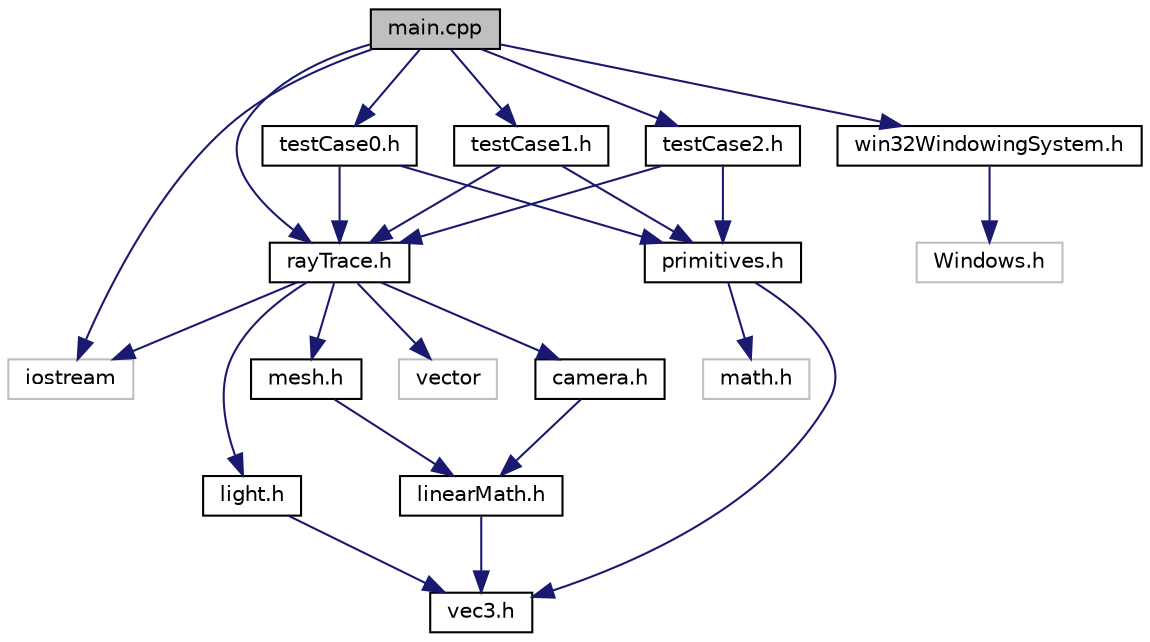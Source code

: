 digraph "main.cpp"
{
  edge [fontname="Helvetica",fontsize="10",labelfontname="Helvetica",labelfontsize="10"];
  node [fontname="Helvetica",fontsize="10",shape=record];
  Node0 [label="main.cpp",height=0.2,width=0.4,color="black", fillcolor="grey75", style="filled", fontcolor="black"];
  Node0 -> Node1 [color="midnightblue",fontsize="10",style="solid",fontname="Helvetica"];
  Node1 [label="iostream",height=0.2,width=0.4,color="grey75", fillcolor="white", style="filled"];
  Node0 -> Node2 [color="midnightblue",fontsize="10",style="solid",fontname="Helvetica"];
  Node2 [label="win32WindowingSystem.h",height=0.2,width=0.4,color="black", fillcolor="white", style="filled",URL="$win32WindowingSystem_8h.html"];
  Node2 -> Node3 [color="midnightblue",fontsize="10",style="solid",fontname="Helvetica"];
  Node3 [label="Windows.h",height=0.2,width=0.4,color="grey75", fillcolor="white", style="filled"];
  Node0 -> Node4 [color="midnightblue",fontsize="10",style="solid",fontname="Helvetica"];
  Node4 [label="rayTrace.h",height=0.2,width=0.4,color="black", fillcolor="white", style="filled",URL="$rayTrace_8h.html",tooltip="Exports function(s) for initializing triangles and Producing images using ray tracing. "];
  Node4 -> Node5 [color="midnightblue",fontsize="10",style="solid",fontname="Helvetica"];
  Node5 [label="mesh.h",height=0.2,width=0.4,color="black", fillcolor="white", style="filled",URL="$mesh_8h.html",tooltip="Defines a triangle class and a collTriangle class that can be calculated from an instance of triangle..."];
  Node5 -> Node6 [color="midnightblue",fontsize="10",style="solid",fontname="Helvetica"];
  Node6 [label="linearMath.h",height=0.2,width=0.4,color="black", fillcolor="white", style="filled",URL="$linearMath_8h.html"];
  Node6 -> Node7 [color="midnightblue",fontsize="10",style="solid",fontname="Helvetica"];
  Node7 [label="vec3.h",height=0.2,width=0.4,color="black", fillcolor="white", style="filled",URL="$vec3_8h.html"];
  Node4 -> Node8 [color="midnightblue",fontsize="10",style="solid",fontname="Helvetica"];
  Node8 [label="camera.h",height=0.2,width=0.4,color="black", fillcolor="white", style="filled",URL="$camera_8h.html",tooltip="Defines a camera class and exports associated functions. "];
  Node8 -> Node6 [color="midnightblue",fontsize="10",style="solid",fontname="Helvetica"];
  Node4 -> Node9 [color="midnightblue",fontsize="10",style="solid",fontname="Helvetica"];
  Node9 [label="light.h",height=0.2,width=0.4,color="black", fillcolor="white", style="filled",URL="$light_8h.html",tooltip="Defines different types of light classes. "];
  Node9 -> Node7 [color="midnightblue",fontsize="10",style="solid",fontname="Helvetica"];
  Node4 -> Node10 [color="midnightblue",fontsize="10",style="solid",fontname="Helvetica"];
  Node10 [label="vector",height=0.2,width=0.4,color="grey75", fillcolor="white", style="filled"];
  Node4 -> Node1 [color="midnightblue",fontsize="10",style="solid",fontname="Helvetica"];
  Node0 -> Node11 [color="midnightblue",fontsize="10",style="solid",fontname="Helvetica"];
  Node11 [label="testCase0.h",height=0.2,width=0.4,color="black", fillcolor="white", style="filled",URL="$testCase0_8h.html",tooltip="Exports function(s) for generating a scene to showcase diffuse lighting. "];
  Node11 -> Node4 [color="midnightblue",fontsize="10",style="solid",fontname="Helvetica"];
  Node11 -> Node12 [color="midnightblue",fontsize="10",style="solid",fontname="Helvetica"];
  Node12 [label="primitives.h",height=0.2,width=0.4,color="black", fillcolor="white", style="filled",URL="$primitives_8h.html",tooltip="Exports functions for generating vertices and triangles to form primitives. "];
  Node12 -> Node7 [color="midnightblue",fontsize="10",style="solid",fontname="Helvetica"];
  Node12 -> Node13 [color="midnightblue",fontsize="10",style="solid",fontname="Helvetica"];
  Node13 [label="math.h",height=0.2,width=0.4,color="grey75", fillcolor="white", style="filled"];
  Node0 -> Node14 [color="midnightblue",fontsize="10",style="solid",fontname="Helvetica"];
  Node14 [label="testCase1.h",height=0.2,width=0.4,color="black", fillcolor="white", style="filled",URL="$testCase1_8h.html",tooltip="Exports function(s) for generating a scene to showcase reflections. "];
  Node14 -> Node4 [color="midnightblue",fontsize="10",style="solid",fontname="Helvetica"];
  Node14 -> Node12 [color="midnightblue",fontsize="10",style="solid",fontname="Helvetica"];
  Node0 -> Node15 [color="midnightblue",fontsize="10",style="solid",fontname="Helvetica"];
  Node15 [label="testCase2.h",height=0.2,width=0.4,color="black", fillcolor="white", style="filled",URL="$testCase2_8h.html",tooltip="Exports function(s) for generating a scene to showcase refraction and total internal reflection..."];
  Node15 -> Node4 [color="midnightblue",fontsize="10",style="solid",fontname="Helvetica"];
  Node15 -> Node12 [color="midnightblue",fontsize="10",style="solid",fontname="Helvetica"];
}
